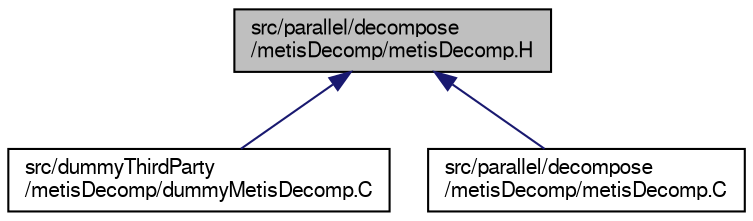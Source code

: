 digraph "src/parallel/decompose/metisDecomp/metisDecomp.H"
{
  bgcolor="transparent";
  edge [fontname="FreeSans",fontsize="10",labelfontname="FreeSans",labelfontsize="10"];
  node [fontname="FreeSans",fontsize="10",shape=record];
  Node223 [label="src/parallel/decompose\l/metisDecomp/metisDecomp.H",height=0.2,width=0.4,color="black", fillcolor="grey75", style="filled", fontcolor="black"];
  Node223 -> Node224 [dir="back",color="midnightblue",fontsize="10",style="solid",fontname="FreeSans"];
  Node224 [label="src/dummyThirdParty\l/metisDecomp/dummyMetisDecomp.C",height=0.2,width=0.4,color="black",URL="$a00236.html"];
  Node223 -> Node225 [dir="back",color="midnightblue",fontsize="10",style="solid",fontname="FreeSans"];
  Node225 [label="src/parallel/decompose\l/metisDecomp/metisDecomp.C",height=0.2,width=0.4,color="black",URL="$a13034.html"];
}
